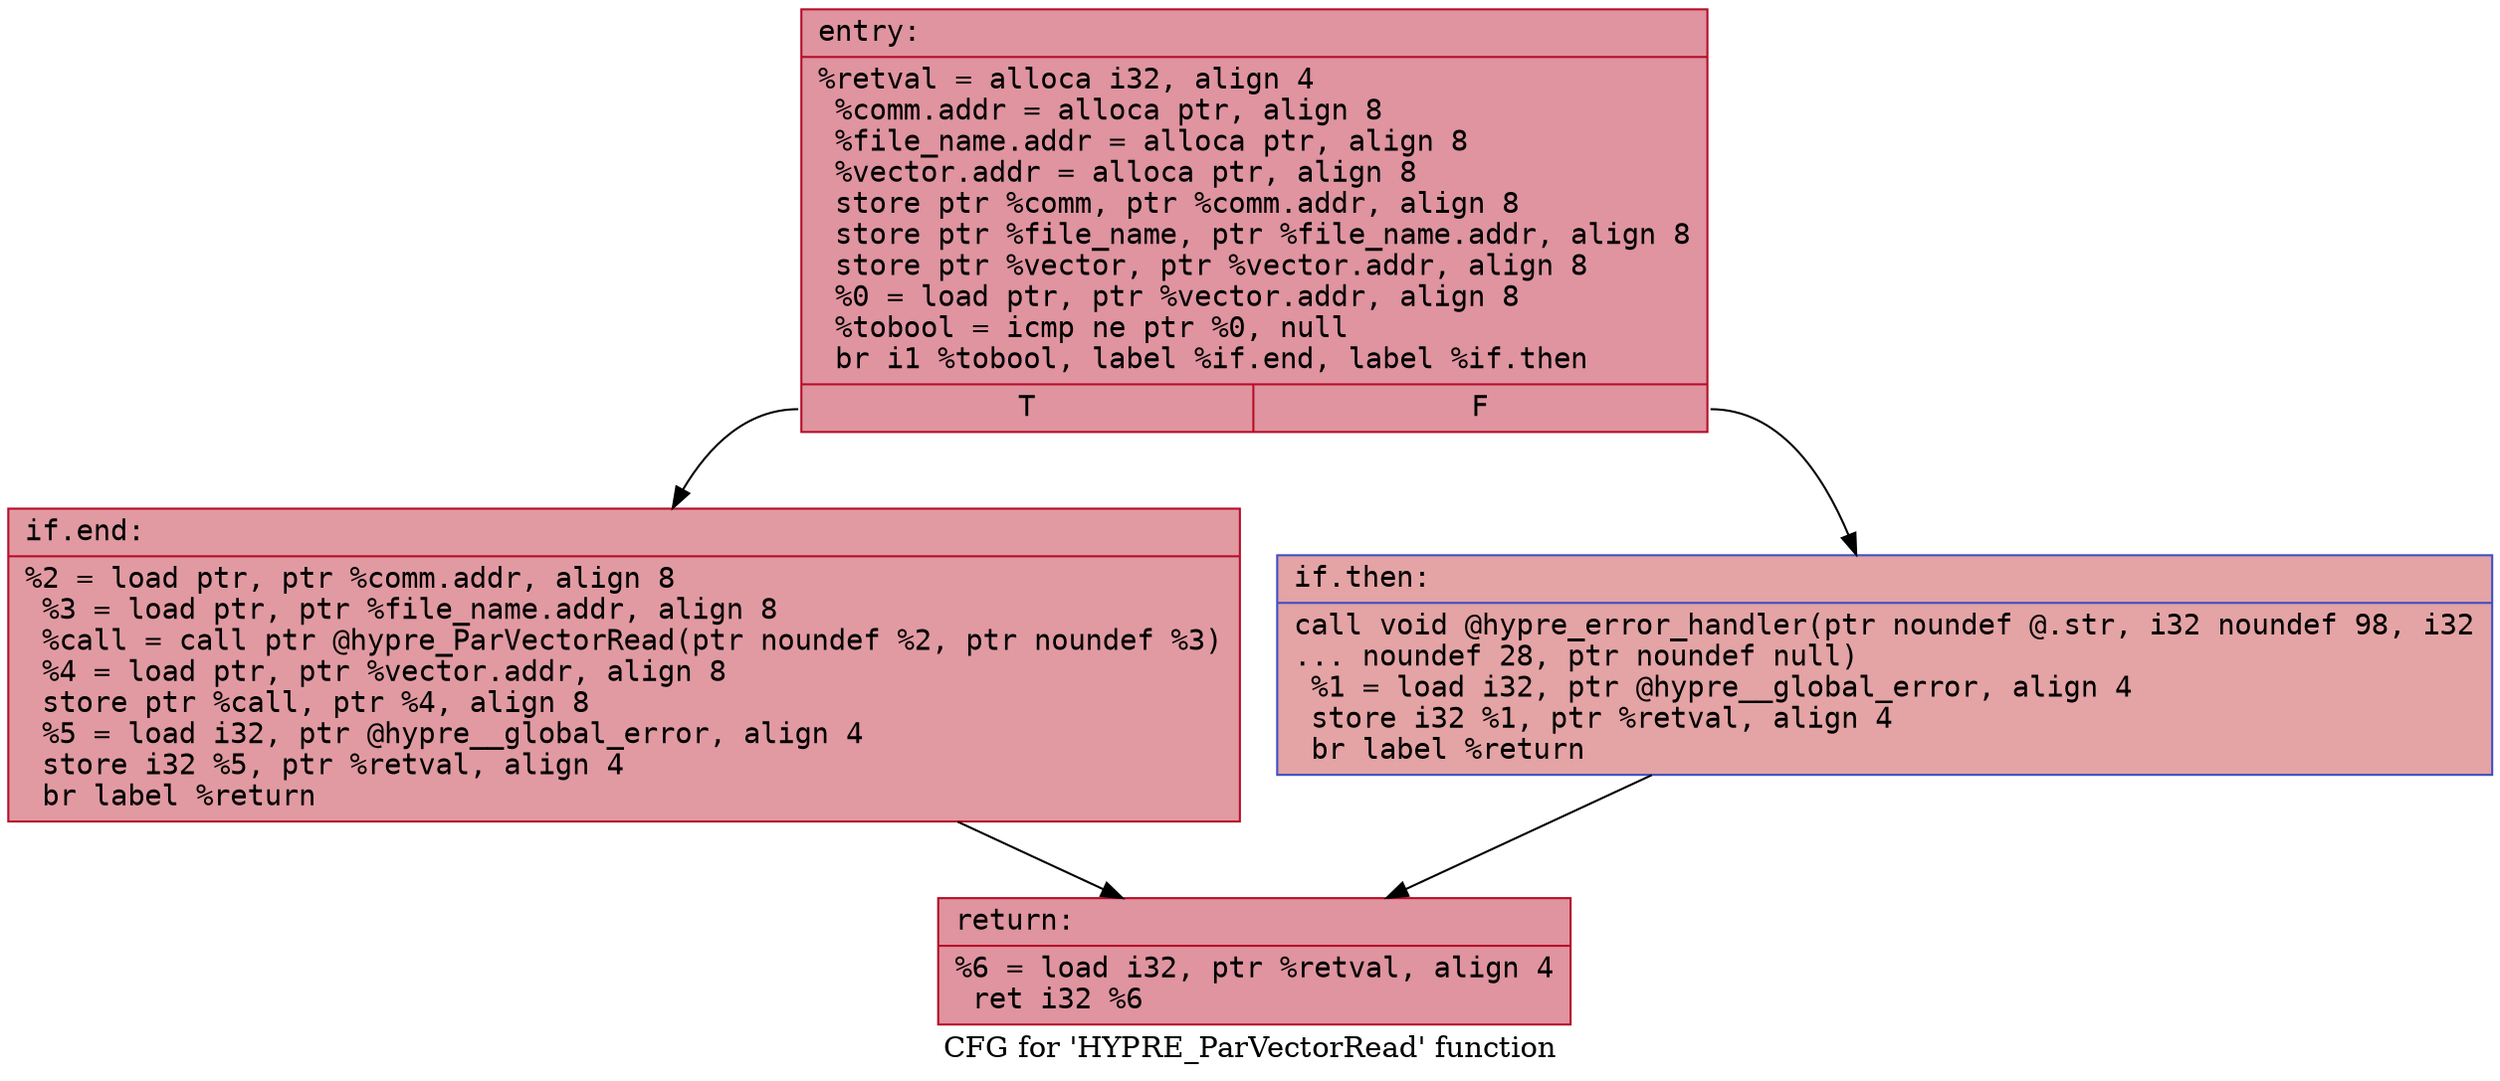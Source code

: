 digraph "CFG for 'HYPRE_ParVectorRead' function" {
	label="CFG for 'HYPRE_ParVectorRead' function";

	Node0x55a672e103d0 [shape=record,color="#b70d28ff", style=filled, fillcolor="#b70d2870" fontname="Courier",label="{entry:\l|  %retval = alloca i32, align 4\l  %comm.addr = alloca ptr, align 8\l  %file_name.addr = alloca ptr, align 8\l  %vector.addr = alloca ptr, align 8\l  store ptr %comm, ptr %comm.addr, align 8\l  store ptr %file_name, ptr %file_name.addr, align 8\l  store ptr %vector, ptr %vector.addr, align 8\l  %0 = load ptr, ptr %vector.addr, align 8\l  %tobool = icmp ne ptr %0, null\l  br i1 %tobool, label %if.end, label %if.then\l|{<s0>T|<s1>F}}"];
	Node0x55a672e103d0:s0 -> Node0x55a672e10980[tooltip="entry -> if.end\nProbability 62.50%" ];
	Node0x55a672e103d0:s1 -> Node0x55a672e109f0[tooltip="entry -> if.then\nProbability 37.50%" ];
	Node0x55a672e109f0 [shape=record,color="#3d50c3ff", style=filled, fillcolor="#c32e3170" fontname="Courier",label="{if.then:\l|  call void @hypre_error_handler(ptr noundef @.str, i32 noundef 98, i32\l... noundef 28, ptr noundef null)\l  %1 = load i32, ptr @hypre__global_error, align 4\l  store i32 %1, ptr %retval, align 4\l  br label %return\l}"];
	Node0x55a672e109f0 -> Node0x55a672e10e80[tooltip="if.then -> return\nProbability 100.00%" ];
	Node0x55a672e10980 [shape=record,color="#b70d28ff", style=filled, fillcolor="#bb1b2c70" fontname="Courier",label="{if.end:\l|  %2 = load ptr, ptr %comm.addr, align 8\l  %3 = load ptr, ptr %file_name.addr, align 8\l  %call = call ptr @hypre_ParVectorRead(ptr noundef %2, ptr noundef %3)\l  %4 = load ptr, ptr %vector.addr, align 8\l  store ptr %call, ptr %4, align 8\l  %5 = load i32, ptr @hypre__global_error, align 4\l  store i32 %5, ptr %retval, align 4\l  br label %return\l}"];
	Node0x55a672e10980 -> Node0x55a672e10e80[tooltip="if.end -> return\nProbability 100.00%" ];
	Node0x55a672e10e80 [shape=record,color="#b70d28ff", style=filled, fillcolor="#b70d2870" fontname="Courier",label="{return:\l|  %6 = load i32, ptr %retval, align 4\l  ret i32 %6\l}"];
}
